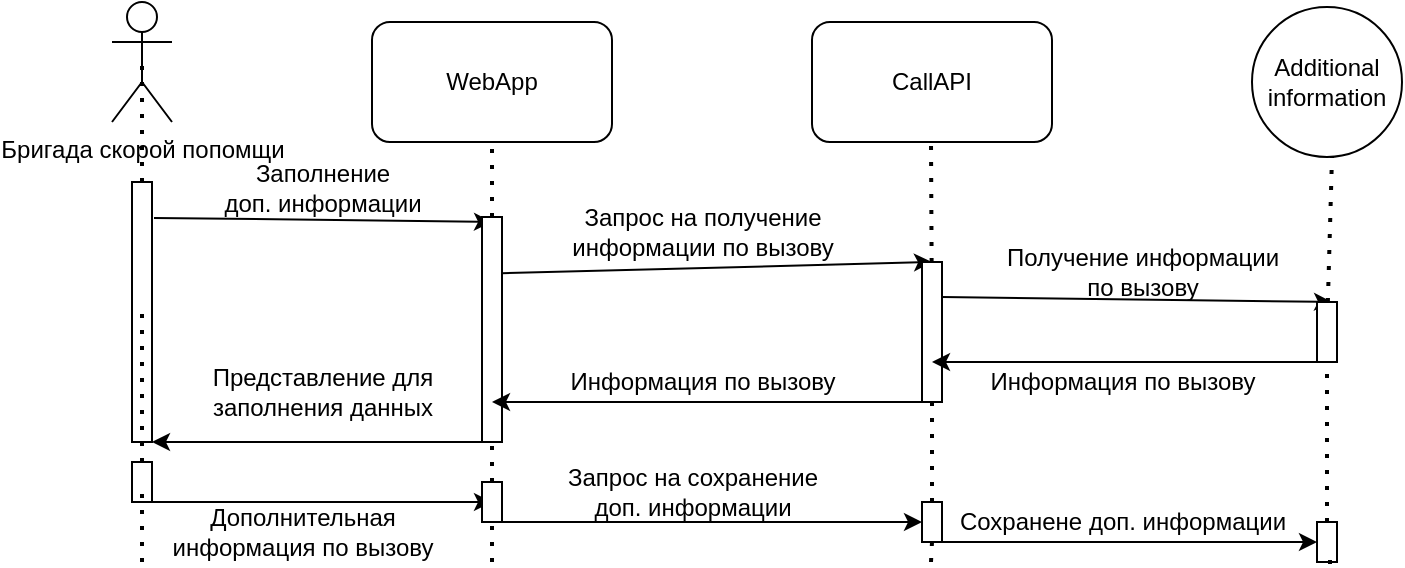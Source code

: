 <mxfile version="17.4.3" type="device"><diagram id="8dBP1LG2WKsl5e2AxUei" name="Page-1"><mxGraphModel dx="942" dy="620" grid="0" gridSize="10" guides="1" tooltips="1" connect="1" arrows="1" fold="1" page="1" pageScale="1" pageWidth="3300" pageHeight="4681" math="0" shadow="0"><root><mxCell id="0"/><mxCell id="1" parent="0"/><mxCell id="yk9x3WROPJpjCPuVlaaN-1" value="Бригада скорой попомщи" style="shape=umlActor;verticalLabelPosition=bottom;verticalAlign=top;html=1;outlineConnect=0;" vertex="1" parent="1"><mxGeometry x="110" y="40" width="30" height="60" as="geometry"/></mxCell><mxCell id="yk9x3WROPJpjCPuVlaaN-2" value="WebApp" style="rounded=1;whiteSpace=wrap;html=1;" vertex="1" parent="1"><mxGeometry x="240" y="50" width="120" height="60" as="geometry"/></mxCell><mxCell id="yk9x3WROPJpjCPuVlaaN-3" value="CallAPI" style="rounded=1;whiteSpace=wrap;html=1;" vertex="1" parent="1"><mxGeometry x="460" y="50" width="120" height="60" as="geometry"/></mxCell><mxCell id="yk9x3WROPJpjCPuVlaaN-5" value="Additional information" style="ellipse;whiteSpace=wrap;html=1;aspect=fixed;" vertex="1" parent="1"><mxGeometry x="680" y="42.5" width="75" height="75" as="geometry"/></mxCell><mxCell id="yk9x3WROPJpjCPuVlaaN-6" value="" style="endArrow=none;dashed=1;html=1;dashPattern=1 3;strokeWidth=2;rounded=0;entryX=0.5;entryY=0.5;entryDx=0;entryDy=0;entryPerimeter=0;startArrow=none;" edge="1" parent="1" source="yk9x3WROPJpjCPuVlaaN-11" target="yk9x3WROPJpjCPuVlaaN-1"><mxGeometry width="50" height="50" relative="1" as="geometry"><mxPoint x="125" y="320" as="sourcePoint"/><mxPoint x="310" y="260" as="targetPoint"/></mxGeometry></mxCell><mxCell id="yk9x3WROPJpjCPuVlaaN-7" value="" style="endArrow=none;dashed=1;html=1;dashPattern=1 3;strokeWidth=2;rounded=0;entryX=0.5;entryY=1;entryDx=0;entryDy=0;startArrow=none;" edge="1" parent="1" source="yk9x3WROPJpjCPuVlaaN-18" target="yk9x3WROPJpjCPuVlaaN-2"><mxGeometry width="50" height="50" relative="1" as="geometry"><mxPoint x="300" y="320" as="sourcePoint"/><mxPoint x="440" y="220" as="targetPoint"/></mxGeometry></mxCell><mxCell id="yk9x3WROPJpjCPuVlaaN-8" value="" style="endArrow=none;dashed=1;html=1;dashPattern=1 3;strokeWidth=2;rounded=0;entryX=0.5;entryY=1;entryDx=0;entryDy=0;startArrow=none;" edge="1" parent="1" source="yk9x3WROPJpjCPuVlaaN-15"><mxGeometry width="50" height="50" relative="1" as="geometry"><mxPoint x="519.5" y="320" as="sourcePoint"/><mxPoint x="519.5" y="110" as="targetPoint"/></mxGeometry></mxCell><mxCell id="yk9x3WROPJpjCPuVlaaN-9" value="" style="endArrow=none;dashed=1;html=1;dashPattern=1 3;strokeWidth=2;rounded=0;entryX=0.5;entryY=1;entryDx=0;entryDy=0;startArrow=none;" edge="1" parent="1" source="yk9x3WROPJpjCPuVlaaN-17"><mxGeometry width="50" height="50" relative="1" as="geometry"><mxPoint x="720" y="320" as="sourcePoint"/><mxPoint x="720" y="117.5" as="targetPoint"/></mxGeometry></mxCell><mxCell id="yk9x3WROPJpjCPuVlaaN-11" value="" style="rounded=0;whiteSpace=wrap;html=1;" vertex="1" parent="1"><mxGeometry x="120" y="130" width="10" height="130" as="geometry"/></mxCell><mxCell id="yk9x3WROPJpjCPuVlaaN-12" value="" style="endArrow=none;dashed=1;html=1;dashPattern=1 3;strokeWidth=2;rounded=0;entryX=0.5;entryY=0.5;entryDx=0;entryDy=0;entryPerimeter=0;startArrow=none;" edge="1" parent="1" source="yk9x3WROPJpjCPuVlaaN-32" target="yk9x3WROPJpjCPuVlaaN-11"><mxGeometry width="50" height="50" relative="1" as="geometry"><mxPoint x="125" y="320" as="sourcePoint"/><mxPoint x="125" y="70" as="targetPoint"/></mxGeometry></mxCell><mxCell id="yk9x3WROPJpjCPuVlaaN-13" value="" style="endArrow=classic;html=1;rounded=0;exitX=1.1;exitY=0.138;exitDx=0;exitDy=0;exitPerimeter=0;" edge="1" parent="1" source="yk9x3WROPJpjCPuVlaaN-11"><mxGeometry width="50" height="50" relative="1" as="geometry"><mxPoint x="210" y="280" as="sourcePoint"/><mxPoint x="300" y="150" as="targetPoint"/></mxGeometry></mxCell><mxCell id="yk9x3WROPJpjCPuVlaaN-14" value="Заполнение&lt;br&gt;доп. информации" style="text;html=1;align=center;verticalAlign=middle;resizable=0;points=[];autosize=1;strokeColor=none;fillColor=none;" vertex="1" parent="1"><mxGeometry x="160" y="117.5" width="110" height="30" as="geometry"/></mxCell><mxCell id="yk9x3WROPJpjCPuVlaaN-18" value="" style="rounded=0;whiteSpace=wrap;html=1;" vertex="1" parent="1"><mxGeometry x="295" y="147.5" width="10" height="112.5" as="geometry"/></mxCell><mxCell id="yk9x3WROPJpjCPuVlaaN-19" value="" style="endArrow=none;dashed=1;html=1;dashPattern=1 3;strokeWidth=2;rounded=0;entryX=0.5;entryY=1;entryDx=0;entryDy=0;startArrow=none;" edge="1" parent="1" source="yk9x3WROPJpjCPuVlaaN-37" target="yk9x3WROPJpjCPuVlaaN-18"><mxGeometry width="50" height="50" relative="1" as="geometry"><mxPoint x="300" y="320" as="sourcePoint"/><mxPoint x="300" y="110" as="targetPoint"/></mxGeometry></mxCell><mxCell id="yk9x3WROPJpjCPuVlaaN-20" value="" style="endArrow=classic;html=1;rounded=0;exitX=1;exitY=0.25;exitDx=0;exitDy=0;" edge="1" parent="1" source="yk9x3WROPJpjCPuVlaaN-18"><mxGeometry width="50" height="50" relative="1" as="geometry"><mxPoint x="350" y="190" as="sourcePoint"/><mxPoint x="520" y="170" as="targetPoint"/></mxGeometry></mxCell><mxCell id="yk9x3WROPJpjCPuVlaaN-21" value="Получение информации&lt;br&gt;по вызову" style="text;html=1;align=center;verticalAlign=middle;resizable=0;points=[];autosize=1;strokeColor=none;fillColor=none;" vertex="1" parent="1"><mxGeometry x="550" y="160" width="150" height="30" as="geometry"/></mxCell><mxCell id="yk9x3WROPJpjCPuVlaaN-15" value="" style="rounded=0;whiteSpace=wrap;html=1;" vertex="1" parent="1"><mxGeometry x="515" y="170" width="10" height="70" as="geometry"/></mxCell><mxCell id="yk9x3WROPJpjCPuVlaaN-22" value="" style="endArrow=none;dashed=1;html=1;dashPattern=1 3;strokeWidth=2;rounded=0;entryX=0.5;entryY=1;entryDx=0;entryDy=0;startArrow=none;" edge="1" parent="1" source="yk9x3WROPJpjCPuVlaaN-16" target="yk9x3WROPJpjCPuVlaaN-15"><mxGeometry width="50" height="50" relative="1" as="geometry"><mxPoint x="519.5" y="320" as="sourcePoint"/><mxPoint x="519.5" y="110" as="targetPoint"/></mxGeometry></mxCell><mxCell id="yk9x3WROPJpjCPuVlaaN-23" value="" style="endArrow=classic;html=1;rounded=0;exitX=1;exitY=0.25;exitDx=0;exitDy=0;" edge="1" parent="1" source="yk9x3WROPJpjCPuVlaaN-15"><mxGeometry width="50" height="50" relative="1" as="geometry"><mxPoint x="620" y="200" as="sourcePoint"/><mxPoint x="720" y="190" as="targetPoint"/></mxGeometry></mxCell><mxCell id="yk9x3WROPJpjCPuVlaaN-24" value="Запрос на получение&lt;br&gt;информации по вызову" style="text;html=1;align=center;verticalAlign=middle;resizable=0;points=[];autosize=1;strokeColor=none;fillColor=none;" vertex="1" parent="1"><mxGeometry x="330" y="140" width="150" height="30" as="geometry"/></mxCell><mxCell id="yk9x3WROPJpjCPuVlaaN-17" value="" style="rounded=0;whiteSpace=wrap;html=1;" vertex="1" parent="1"><mxGeometry x="712.5" y="190" width="10" height="30" as="geometry"/></mxCell><mxCell id="yk9x3WROPJpjCPuVlaaN-25" value="" style="endArrow=none;dashed=1;html=1;dashPattern=1 3;strokeWidth=2;rounded=0;entryX=0.5;entryY=1;entryDx=0;entryDy=0;startArrow=none;" edge="1" parent="1" source="yk9x3WROPJpjCPuVlaaN-10" target="yk9x3WROPJpjCPuVlaaN-17"><mxGeometry width="50" height="50" relative="1" as="geometry"><mxPoint x="720" y="320" as="sourcePoint"/><mxPoint x="720" y="117.5" as="targetPoint"/></mxGeometry></mxCell><mxCell id="yk9x3WROPJpjCPuVlaaN-26" value="" style="endArrow=classic;html=1;rounded=0;exitX=0.25;exitY=1;exitDx=0;exitDy=0;" edge="1" parent="1" source="yk9x3WROPJpjCPuVlaaN-17"><mxGeometry width="50" height="50" relative="1" as="geometry"><mxPoint x="580" y="290" as="sourcePoint"/><mxPoint x="520" y="220" as="targetPoint"/></mxGeometry></mxCell><mxCell id="yk9x3WROPJpjCPuVlaaN-27" value="Информация по вызову" style="text;html=1;align=center;verticalAlign=middle;resizable=0;points=[];autosize=1;strokeColor=none;fillColor=none;" vertex="1" parent="1"><mxGeometry x="540" y="220" width="150" height="20" as="geometry"/></mxCell><mxCell id="yk9x3WROPJpjCPuVlaaN-28" value="" style="endArrow=classic;html=1;rounded=0;exitX=0;exitY=1;exitDx=0;exitDy=0;" edge="1" parent="1" source="yk9x3WROPJpjCPuVlaaN-15"><mxGeometry width="50" height="50" relative="1" as="geometry"><mxPoint x="440" y="290" as="sourcePoint"/><mxPoint x="300" y="240" as="targetPoint"/></mxGeometry></mxCell><mxCell id="yk9x3WROPJpjCPuVlaaN-29" value="Информация по вызову" style="text;html=1;align=center;verticalAlign=middle;resizable=0;points=[];autosize=1;strokeColor=none;fillColor=none;" vertex="1" parent="1"><mxGeometry x="330" y="220" width="150" height="20" as="geometry"/></mxCell><mxCell id="yk9x3WROPJpjCPuVlaaN-30" value="" style="endArrow=classic;html=1;rounded=0;" edge="1" parent="1"><mxGeometry width="50" height="50" relative="1" as="geometry"><mxPoint x="300" y="260" as="sourcePoint"/><mxPoint x="130" y="260" as="targetPoint"/></mxGeometry></mxCell><mxCell id="yk9x3WROPJpjCPuVlaaN-31" value="Представление для&lt;br&gt;заполнения данных" style="text;html=1;align=center;verticalAlign=middle;resizable=0;points=[];autosize=1;strokeColor=none;fillColor=none;" vertex="1" parent="1"><mxGeometry x="150" y="220" width="130" height="30" as="geometry"/></mxCell><mxCell id="yk9x3WROPJpjCPuVlaaN-32" value="" style="rounded=0;whiteSpace=wrap;html=1;" vertex="1" parent="1"><mxGeometry x="120" y="270" width="10" height="20" as="geometry"/></mxCell><mxCell id="yk9x3WROPJpjCPuVlaaN-34" value="" style="endArrow=none;dashed=1;html=1;dashPattern=1 3;strokeWidth=2;rounded=0;entryX=0.5;entryY=0.5;entryDx=0;entryDy=0;entryPerimeter=0;" edge="1" parent="1" target="yk9x3WROPJpjCPuVlaaN-32"><mxGeometry width="50" height="50" relative="1" as="geometry"><mxPoint x="125" y="320" as="sourcePoint"/><mxPoint x="125" y="195" as="targetPoint"/></mxGeometry></mxCell><mxCell id="yk9x3WROPJpjCPuVlaaN-35" value="" style="endArrow=classic;html=1;rounded=0;exitX=0.75;exitY=1;exitDx=0;exitDy=0;entryX=0.5;entryY=0.5;entryDx=0;entryDy=0;entryPerimeter=0;" edge="1" parent="1" source="yk9x3WROPJpjCPuVlaaN-32" target="yk9x3WROPJpjCPuVlaaN-37"><mxGeometry width="50" height="50" relative="1" as="geometry"><mxPoint x="210" y="350" as="sourcePoint"/><mxPoint x="290" y="290" as="targetPoint"/></mxGeometry></mxCell><mxCell id="yk9x3WROPJpjCPuVlaaN-37" value="" style="rounded=0;whiteSpace=wrap;html=1;" vertex="1" parent="1"><mxGeometry x="295" y="280" width="10" height="20" as="geometry"/></mxCell><mxCell id="yk9x3WROPJpjCPuVlaaN-38" value="" style="endArrow=none;dashed=1;html=1;dashPattern=1 3;strokeWidth=2;rounded=0;entryX=0.5;entryY=1;entryDx=0;entryDy=0;" edge="1" parent="1" target="yk9x3WROPJpjCPuVlaaN-37"><mxGeometry width="50" height="50" relative="1" as="geometry"><mxPoint x="300" y="320" as="sourcePoint"/><mxPoint x="300" y="260" as="targetPoint"/></mxGeometry></mxCell><mxCell id="yk9x3WROPJpjCPuVlaaN-39" value="Дополнительная&lt;br&gt;информация по вызову" style="text;html=1;align=center;verticalAlign=middle;resizable=0;points=[];autosize=1;strokeColor=none;fillColor=none;" vertex="1" parent="1"><mxGeometry x="130" y="290" width="150" height="30" as="geometry"/></mxCell><mxCell id="yk9x3WROPJpjCPuVlaaN-40" value="" style="endArrow=classic;html=1;rounded=0;exitX=0.75;exitY=1;exitDx=0;exitDy=0;entryX=0;entryY=0.5;entryDx=0;entryDy=0;" edge="1" parent="1" source="yk9x3WROPJpjCPuVlaaN-37" target="yk9x3WROPJpjCPuVlaaN-16"><mxGeometry width="50" height="50" relative="1" as="geometry"><mxPoint x="600" y="440" as="sourcePoint"/><mxPoint x="650" y="390" as="targetPoint"/></mxGeometry></mxCell><mxCell id="yk9x3WROPJpjCPuVlaaN-16" value="" style="rounded=0;whiteSpace=wrap;html=1;" vertex="1" parent="1"><mxGeometry x="515" y="290" width="10" height="20" as="geometry"/></mxCell><mxCell id="yk9x3WROPJpjCPuVlaaN-41" value="" style="endArrow=none;dashed=1;html=1;dashPattern=1 3;strokeWidth=2;rounded=0;entryX=0.5;entryY=1;entryDx=0;entryDy=0;" edge="1" parent="1" target="yk9x3WROPJpjCPuVlaaN-16"><mxGeometry width="50" height="50" relative="1" as="geometry"><mxPoint x="519.5" y="320" as="sourcePoint"/><mxPoint x="520" y="240" as="targetPoint"/></mxGeometry></mxCell><mxCell id="yk9x3WROPJpjCPuVlaaN-10" value="" style="rounded=0;whiteSpace=wrap;html=1;" vertex="1" parent="1"><mxGeometry x="712.5" y="300" width="10" height="20" as="geometry"/></mxCell><mxCell id="yk9x3WROPJpjCPuVlaaN-42" value="" style="endArrow=none;dashed=1;html=1;dashPattern=1 3;strokeWidth=2;rounded=0;entryX=0.5;entryY=1;entryDx=0;entryDy=0;" edge="1" parent="1" target="yk9x3WROPJpjCPuVlaaN-10"><mxGeometry width="50" height="50" relative="1" as="geometry"><mxPoint x="720" y="320" as="sourcePoint"/><mxPoint x="717.5" y="220" as="targetPoint"/></mxGeometry></mxCell><mxCell id="yk9x3WROPJpjCPuVlaaN-43" value="" style="endArrow=classic;html=1;rounded=0;exitX=1;exitY=1;exitDx=0;exitDy=0;entryX=0;entryY=0.5;entryDx=0;entryDy=0;" edge="1" parent="1" source="yk9x3WROPJpjCPuVlaaN-16" target="yk9x3WROPJpjCPuVlaaN-10"><mxGeometry width="50" height="50" relative="1" as="geometry"><mxPoint x="700" y="450" as="sourcePoint"/><mxPoint x="750" y="400" as="targetPoint"/></mxGeometry></mxCell><mxCell id="yk9x3WROPJpjCPuVlaaN-44" value="Запрос на сохранение&lt;br&gt;доп. информации" style="text;html=1;align=center;verticalAlign=middle;resizable=0;points=[];autosize=1;strokeColor=none;fillColor=none;" vertex="1" parent="1"><mxGeometry x="330" y="270" width="140" height="30" as="geometry"/></mxCell><mxCell id="yk9x3WROPJpjCPuVlaaN-45" value="Сохранене доп. информации" style="text;html=1;align=center;verticalAlign=middle;resizable=0;points=[];autosize=1;strokeColor=none;fillColor=none;" vertex="1" parent="1"><mxGeometry x="525" y="290" width="180" height="20" as="geometry"/></mxCell></root></mxGraphModel></diagram></mxfile>